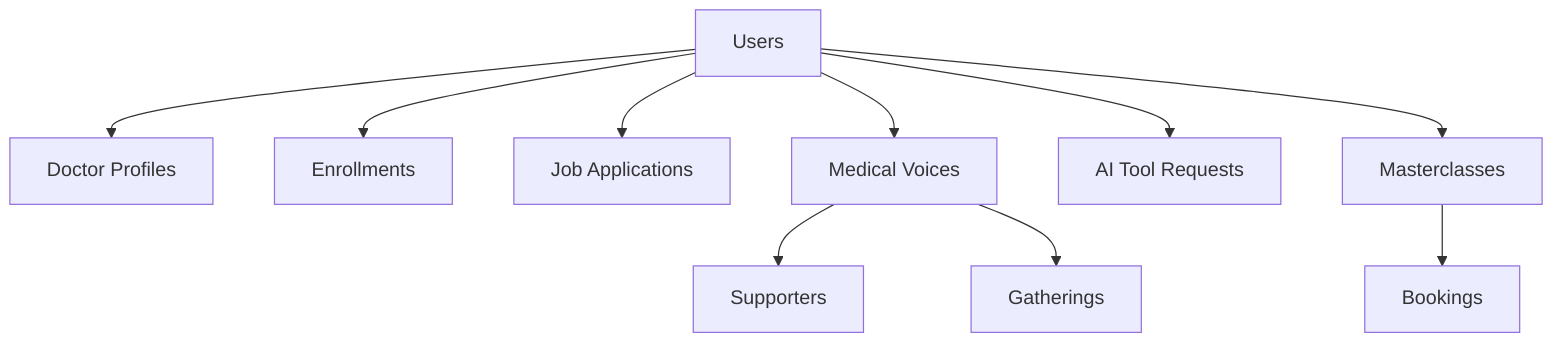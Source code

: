 graph TD
  U[Users] --> DP[Doctor Profiles]
  U --> EV[Enrollments]
  U --> JV[Job Applications]
  U --> MV[Medical Voices]
  MV --> MVS[Supporters]
  MV --> MVG[Gatherings]
  U --> AI[AI Tool Requests]
  U --> MC[Masterclasses]
  MC --> MCB[Bookings]
